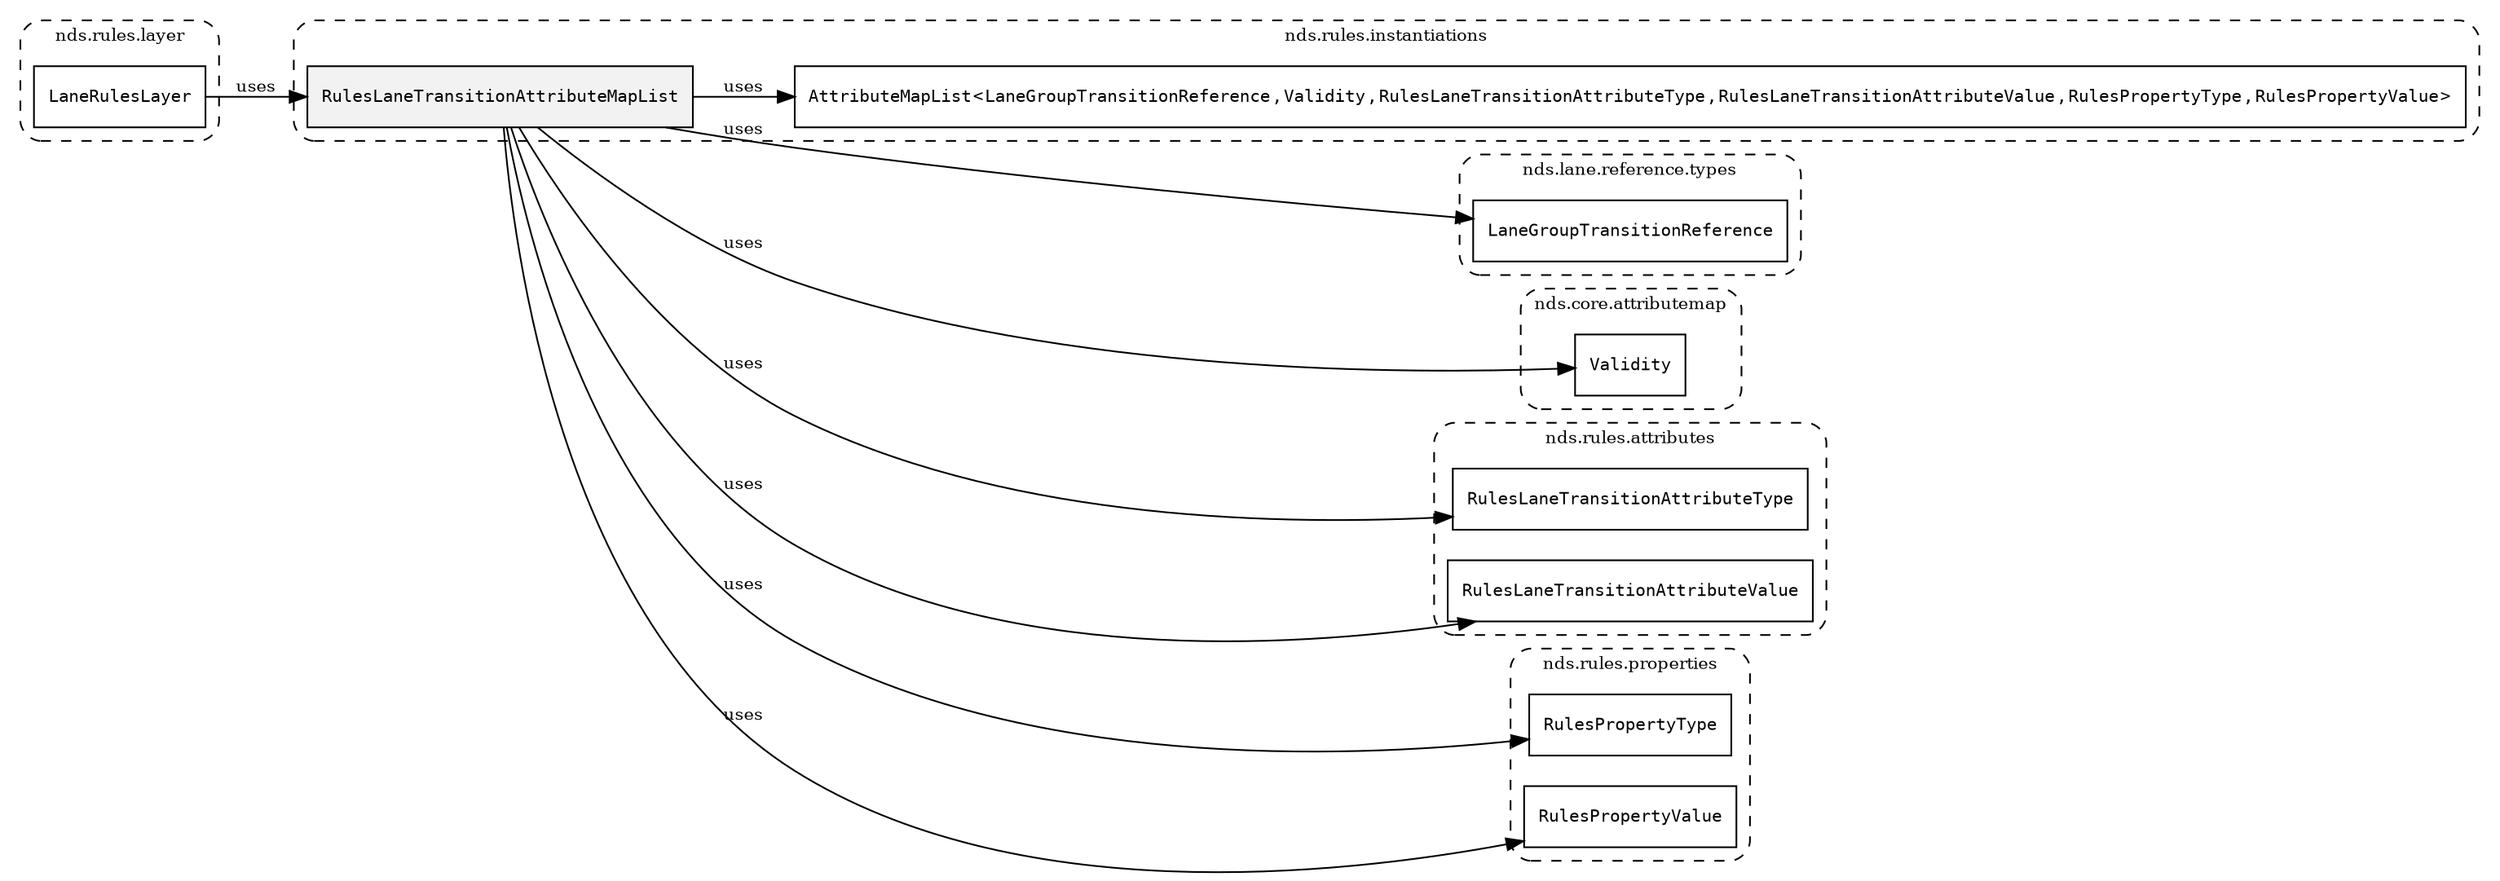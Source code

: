 /**
 * This dot file creates symbol collaboration diagram for RulesLaneTransitionAttributeMapList.
 */
digraph ZSERIO
{
    node [shape=box, fontsize=10];
    rankdir="LR";
    fontsize=10;
    tooltip="RulesLaneTransitionAttributeMapList collaboration diagram";

    subgraph "cluster_nds.rules.instantiations"
    {
        style="dashed, rounded";
        label="nds.rules.instantiations";
        tooltip="Package nds.rules.instantiations";
        href="../../../content/packages/nds.rules.instantiations.html#Package-nds-rules-instantiations";
        target="_parent";

        "RulesLaneTransitionAttributeMapList" [style="filled", fillcolor="#0000000D", target="_parent", label=<<font face="monospace"><table align="center" border="0" cellspacing="0" cellpadding="0"><tr><td href="../../../content/packages/nds.rules.instantiations.html#InstantiateType-RulesLaneTransitionAttributeMapList" title="InstantiateType defined in nds.rules.instantiations">RulesLaneTransitionAttributeMapList</td></tr></table></font>>];
        "AttributeMapList&lt;LaneGroupTransitionReference,Validity,RulesLaneTransitionAttributeType,RulesLaneTransitionAttributeValue,RulesPropertyType,RulesPropertyValue&gt;" [target="_parent", label=<<font face="monospace"><table align="center" border="0" cellspacing="0" cellpadding="0"><tr><td href="../../../content/packages/nds.core.attributemap.html#Structure-AttributeMapList" title="Structure defined in nds.core.attributemap">AttributeMapList</td><td>&lt;</td><td><table align="center" border="0" cellspacing="0" cellpadding="0"><tr><td href="../../../content/packages/nds.lane.reference.types.html#Structure-LaneGroupTransitionReference" title="Structure defined in nds.lane.reference.types">LaneGroupTransitionReference</td></tr></table></td><td>,</td><td><table align="center" border="0" cellspacing="0" cellpadding="0"><tr><td href="../../../content/packages/nds.core.attributemap.html#Structure-Validity" title="Structure defined in nds.core.attributemap">Validity</td></tr></table></td><td>,</td><td><table align="center" border="0" cellspacing="0" cellpadding="0"><tr><td href="../../../content/packages/nds.rules.attributes.html#Enum-RulesLaneTransitionAttributeType" title="Enum defined in nds.rules.attributes">RulesLaneTransitionAttributeType</td></tr></table></td><td>,</td><td><table align="center" border="0" cellspacing="0" cellpadding="0"><tr><td href="../../../content/packages/nds.rules.attributes.html#Choice-RulesLaneTransitionAttributeValue" title="Choice defined in nds.rules.attributes">RulesLaneTransitionAttributeValue</td></tr></table></td><td>,</td><td><table align="center" border="0" cellspacing="0" cellpadding="0"><tr><td href="../../../content/packages/nds.rules.properties.html#Structure-RulesPropertyType" title="Structure defined in nds.rules.properties">RulesPropertyType</td></tr></table></td><td>,</td><td><table align="center" border="0" cellspacing="0" cellpadding="0"><tr><td href="../../../content/packages/nds.rules.properties.html#Structure-RulesPropertyValue" title="Structure defined in nds.rules.properties">RulesPropertyValue</td></tr></table></td><td>&gt;</td></tr></table></font>>];
    }

    subgraph "cluster_nds.lane.reference.types"
    {
        style="dashed, rounded";
        label="nds.lane.reference.types";
        tooltip="Package nds.lane.reference.types";
        href="../../../content/packages/nds.lane.reference.types.html#Package-nds-lane-reference-types";
        target="_parent";

        "LaneGroupTransitionReference" [target="_parent", label=<<font face="monospace"><table align="center" border="0" cellspacing="0" cellpadding="0"><tr><td href="../../../content/packages/nds.lane.reference.types.html#Structure-LaneGroupTransitionReference" title="Structure defined in nds.lane.reference.types">LaneGroupTransitionReference</td></tr></table></font>>];
    }

    subgraph "cluster_nds.core.attributemap"
    {
        style="dashed, rounded";
        label="nds.core.attributemap";
        tooltip="Package nds.core.attributemap";
        href="../../../content/packages/nds.core.attributemap.html#Package-nds-core-attributemap";
        target="_parent";

        "Validity" [target="_parent", label=<<font face="monospace"><table align="center" border="0" cellspacing="0" cellpadding="0"><tr><td href="../../../content/packages/nds.core.attributemap.html#Structure-Validity" title="Structure defined in nds.core.attributemap">Validity</td></tr></table></font>>];
    }

    subgraph "cluster_nds.rules.attributes"
    {
        style="dashed, rounded";
        label="nds.rules.attributes";
        tooltip="Package nds.rules.attributes";
        href="../../../content/packages/nds.rules.attributes.html#Package-nds-rules-attributes";
        target="_parent";

        "RulesLaneTransitionAttributeType" [target="_parent", label=<<font face="monospace"><table align="center" border="0" cellspacing="0" cellpadding="0"><tr><td href="../../../content/packages/nds.rules.attributes.html#Enum-RulesLaneTransitionAttributeType" title="Enum defined in nds.rules.attributes">RulesLaneTransitionAttributeType</td></tr></table></font>>];
        "RulesLaneTransitionAttributeValue" [target="_parent", label=<<font face="monospace"><table align="center" border="0" cellspacing="0" cellpadding="0"><tr><td href="../../../content/packages/nds.rules.attributes.html#Choice-RulesLaneTransitionAttributeValue" title="Choice defined in nds.rules.attributes">RulesLaneTransitionAttributeValue</td></tr></table></font>>];
    }

    subgraph "cluster_nds.rules.properties"
    {
        style="dashed, rounded";
        label="nds.rules.properties";
        tooltip="Package nds.rules.properties";
        href="../../../content/packages/nds.rules.properties.html#Package-nds-rules-properties";
        target="_parent";

        "RulesPropertyType" [target="_parent", label=<<font face="monospace"><table align="center" border="0" cellspacing="0" cellpadding="0"><tr><td href="../../../content/packages/nds.rules.properties.html#Structure-RulesPropertyType" title="Structure defined in nds.rules.properties">RulesPropertyType</td></tr></table></font>>];
        "RulesPropertyValue" [target="_parent", label=<<font face="monospace"><table align="center" border="0" cellspacing="0" cellpadding="0"><tr><td href="../../../content/packages/nds.rules.properties.html#Structure-RulesPropertyValue" title="Structure defined in nds.rules.properties">RulesPropertyValue</td></tr></table></font>>];
    }

    subgraph "cluster_nds.rules.layer"
    {
        style="dashed, rounded";
        label="nds.rules.layer";
        tooltip="Package nds.rules.layer";
        href="../../../content/packages/nds.rules.layer.html#Package-nds-rules-layer";
        target="_parent";

        "LaneRulesLayer" [target="_parent", label=<<font face="monospace"><table align="center" border="0" cellspacing="0" cellpadding="0"><tr><td href="../../../content/packages/nds.rules.layer.html#Structure-LaneRulesLayer" title="Structure defined in nds.rules.layer">LaneRulesLayer</td></tr></table></font>>];
    }

    "RulesLaneTransitionAttributeMapList" -> "AttributeMapList&lt;LaneGroupTransitionReference,Validity,RulesLaneTransitionAttributeType,RulesLaneTransitionAttributeValue,RulesPropertyType,RulesPropertyValue&gt;" [label="uses", fontsize=10];
    "RulesLaneTransitionAttributeMapList" -> "LaneGroupTransitionReference" [label="uses", fontsize=10];
    "RulesLaneTransitionAttributeMapList" -> "Validity" [label="uses", fontsize=10];
    "RulesLaneTransitionAttributeMapList" -> "RulesLaneTransitionAttributeType" [label="uses", fontsize=10];
    "RulesLaneTransitionAttributeMapList" -> "RulesLaneTransitionAttributeValue" [label="uses", fontsize=10];
    "RulesLaneTransitionAttributeMapList" -> "RulesPropertyType" [label="uses", fontsize=10];
    "RulesLaneTransitionAttributeMapList" -> "RulesPropertyValue" [label="uses", fontsize=10];
    "LaneRulesLayer" -> "RulesLaneTransitionAttributeMapList" [label="uses", fontsize=10];
}
